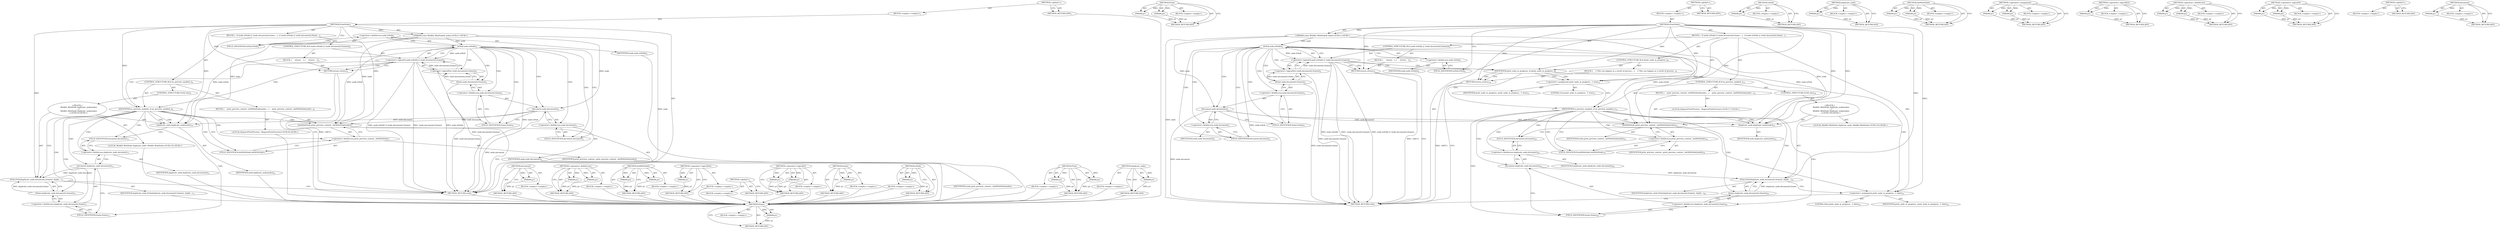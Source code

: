 digraph "document" {
vulnerable_87 [label=<(METHOD,frame)>];
vulnerable_88 [label=<(PARAM,p1)>];
vulnerable_89 [label=<(BLOCK,&lt;empty&gt;,&lt;empty&gt;)>];
vulnerable_90 [label=<(METHOD_RETURN,ANY)>];
vulnerable_6 [label=<(METHOD,&lt;global&gt;)<SUB>1</SUB>>];
vulnerable_7 [label=<(BLOCK,&lt;empty&gt;,&lt;empty&gt;)<SUB>1</SUB>>];
vulnerable_8 [label=<(METHOD,PrintNode)<SUB>1</SUB>>];
vulnerable_9 [label="<(PARAM,const WebKit::WebNode&amp; node)<SUB>1</SUB>>"];
vulnerable_10 [label=<(BLOCK,{
  if (node.isNull() || !node.document().frame...,{
  if (node.isNull() || !node.document().frame...)<SUB>1</SUB>>];
vulnerable_11 [label=<(CONTROL_STRUCTURE,IF,if (node.isNull() || !node.document().frame()))<SUB>2</SUB>>];
vulnerable_12 [label=<(&lt;operator&gt;.logicalOr,node.isNull() || !node.document().frame())<SUB>2</SUB>>];
vulnerable_13 [label=<(isNull,node.isNull())<SUB>2</SUB>>];
vulnerable_14 [label=<(&lt;operator&gt;.fieldAccess,node.isNull)<SUB>2</SUB>>];
vulnerable_15 [label=<(IDENTIFIER,node,node.isNull())<SUB>2</SUB>>];
vulnerable_16 [label=<(FIELD_IDENTIFIER,isNull,isNull)<SUB>2</SUB>>];
vulnerable_17 [label=<(&lt;operator&gt;.logicalNot,!node.document().frame())<SUB>2</SUB>>];
vulnerable_18 [label=<(frame,node.document().frame())<SUB>2</SUB>>];
vulnerable_19 [label=<(&lt;operator&gt;.fieldAccess,node.document().frame)<SUB>2</SUB>>];
vulnerable_20 [label=<(document,node.document())<SUB>2</SUB>>];
vulnerable_21 [label=<(&lt;operator&gt;.fieldAccess,node.document)<SUB>2</SUB>>];
vulnerable_22 [label=<(IDENTIFIER,node,node.document())<SUB>2</SUB>>];
vulnerable_23 [label=<(FIELD_IDENTIFIER,document,document)<SUB>2</SUB>>];
vulnerable_24 [label=<(FIELD_IDENTIFIER,frame,frame)<SUB>2</SUB>>];
vulnerable_25 [label=<(BLOCK,{
     return;
   },{
     return;
   })<SUB>2</SUB>>];
vulnerable_26 [label=<(RETURN,return;,return;)<SUB>3</SUB>>];
vulnerable_27 [label=<(CONTROL_STRUCTURE,IF,if (is_preview_enabled_))<SUB>6</SUB>>];
vulnerable_28 [label=<(IDENTIFIER,is_preview_enabled_,if (is_preview_enabled_))<SUB>6</SUB>>];
vulnerable_29 [label=<(BLOCK,{
    print_preview_context_.InitWithNode(node)...,{
    print_preview_context_.InitWithNode(node)...)<SUB>6</SUB>>];
vulnerable_30 [label=<(InitWithNode,print_preview_context_.InitWithNode(node))<SUB>7</SUB>>];
vulnerable_31 [label=<(&lt;operator&gt;.fieldAccess,print_preview_context_.InitWithNode)<SUB>7</SUB>>];
vulnerable_32 [label=<(IDENTIFIER,print_preview_context_,print_preview_context_.InitWithNode(node))<SUB>7</SUB>>];
vulnerable_33 [label=<(FIELD_IDENTIFIER,InitWithNode,InitWithNode)<SUB>7</SUB>>];
vulnerable_34 [label=<(IDENTIFIER,node,print_preview_context_.InitWithNode(node))<SUB>7</SUB>>];
vulnerable_35 [label="<(LOCAL,RequestPrintPreview : RequestPrintPreview)<SUB>8</SUB>>"];
vulnerable_36 [label=<(CONTROL_STRUCTURE,ELSE,else)<SUB>9</SUB>>];
vulnerable_37 [label="<(BLOCK,{
     WebKit::WebNode duplicate_node(node);
  ...,{
     WebKit::WebNode duplicate_node(node);
  ...)<SUB>9</SUB>>"];
vulnerable_38 [label="<(LOCAL,WebKit.WebNode duplicate_node: WebKit.WebNode)<SUB>10</SUB>>"];
vulnerable_39 [label=<(duplicate_node,duplicate_node(node))<SUB>10</SUB>>];
vulnerable_40 [label=<(IDENTIFIER,node,duplicate_node(node))<SUB>10</SUB>>];
vulnerable_41 [label=<(Print,Print(duplicate_node.document().frame(), duplic...)<SUB>11</SUB>>];
vulnerable_42 [label=<(frame,duplicate_node.document().frame())<SUB>11</SUB>>];
vulnerable_43 [label=<(&lt;operator&gt;.fieldAccess,duplicate_node.document().frame)<SUB>11</SUB>>];
vulnerable_44 [label=<(document,duplicate_node.document())<SUB>11</SUB>>];
vulnerable_45 [label=<(&lt;operator&gt;.fieldAccess,duplicate_node.document)<SUB>11</SUB>>];
vulnerable_46 [label=<(IDENTIFIER,duplicate_node,duplicate_node.document())<SUB>11</SUB>>];
vulnerable_47 [label=<(FIELD_IDENTIFIER,document,document)<SUB>11</SUB>>];
vulnerable_48 [label=<(FIELD_IDENTIFIER,frame,frame)<SUB>11</SUB>>];
vulnerable_49 [label=<(IDENTIFIER,duplicate_node,Print(duplicate_node.document().frame(), duplic...)<SUB>11</SUB>>];
vulnerable_50 [label=<(METHOD_RETURN,void)<SUB>1</SUB>>];
vulnerable_52 [label=<(METHOD_RETURN,ANY)<SUB>1</SUB>>];
vulnerable_74 [label=<(METHOD,isNull)>];
vulnerable_75 [label=<(PARAM,p1)>];
vulnerable_76 [label=<(BLOCK,&lt;empty&gt;,&lt;empty&gt;)>];
vulnerable_77 [label=<(METHOD_RETURN,ANY)>];
vulnerable_104 [label=<(METHOD,Print)>];
vulnerable_105 [label=<(PARAM,p1)>];
vulnerable_106 [label=<(PARAM,p2)>];
vulnerable_107 [label=<(BLOCK,&lt;empty&gt;,&lt;empty&gt;)>];
vulnerable_108 [label=<(METHOD_RETURN,ANY)>];
vulnerable_100 [label=<(METHOD,duplicate_node)>];
vulnerable_101 [label=<(PARAM,p1)>];
vulnerable_102 [label=<(BLOCK,&lt;empty&gt;,&lt;empty&gt;)>];
vulnerable_103 [label=<(METHOD_RETURN,ANY)>];
vulnerable_95 [label=<(METHOD,InitWithNode)>];
vulnerable_96 [label=<(PARAM,p1)>];
vulnerable_97 [label=<(PARAM,p2)>];
vulnerable_98 [label=<(BLOCK,&lt;empty&gt;,&lt;empty&gt;)>];
vulnerable_99 [label=<(METHOD_RETURN,ANY)>];
vulnerable_83 [label=<(METHOD,&lt;operator&gt;.logicalNot)>];
vulnerable_84 [label=<(PARAM,p1)>];
vulnerable_85 [label=<(BLOCK,&lt;empty&gt;,&lt;empty&gt;)>];
vulnerable_86 [label=<(METHOD_RETURN,ANY)>];
vulnerable_78 [label=<(METHOD,&lt;operator&gt;.fieldAccess)>];
vulnerable_79 [label=<(PARAM,p1)>];
vulnerable_80 [label=<(PARAM,p2)>];
vulnerable_81 [label=<(BLOCK,&lt;empty&gt;,&lt;empty&gt;)>];
vulnerable_82 [label=<(METHOD_RETURN,ANY)>];
vulnerable_69 [label=<(METHOD,&lt;operator&gt;.logicalOr)>];
vulnerable_70 [label=<(PARAM,p1)>];
vulnerable_71 [label=<(PARAM,p2)>];
vulnerable_72 [label=<(BLOCK,&lt;empty&gt;,&lt;empty&gt;)>];
vulnerable_73 [label=<(METHOD_RETURN,ANY)>];
vulnerable_63 [label=<(METHOD,&lt;global&gt;)<SUB>1</SUB>>];
vulnerable_64 [label=<(BLOCK,&lt;empty&gt;,&lt;empty&gt;)>];
vulnerable_65 [label=<(METHOD_RETURN,ANY)>];
vulnerable_91 [label=<(METHOD,document)>];
vulnerable_92 [label=<(PARAM,p1)>];
vulnerable_93 [label=<(BLOCK,&lt;empty&gt;,&lt;empty&gt;)>];
vulnerable_94 [label=<(METHOD_RETURN,ANY)>];
fixed_99 [label=<(METHOD,frame)>];
fixed_100 [label=<(PARAM,p1)>];
fixed_101 [label=<(BLOCK,&lt;empty&gt;,&lt;empty&gt;)>];
fixed_102 [label=<(METHOD_RETURN,ANY)>];
fixed_121 [label=<(METHOD,Print)>];
fixed_122 [label=<(PARAM,p1)>];
fixed_123 [label=<(PARAM,p2)>];
fixed_124 [label=<(BLOCK,&lt;empty&gt;,&lt;empty&gt;)>];
fixed_125 [label=<(METHOD_RETURN,ANY)>];
fixed_6 [label=<(METHOD,&lt;global&gt;)<SUB>1</SUB>>];
fixed_7 [label=<(BLOCK,&lt;empty&gt;,&lt;empty&gt;)<SUB>1</SUB>>];
fixed_8 [label=<(METHOD,PrintNode)<SUB>1</SUB>>];
fixed_9 [label="<(PARAM,const WebKit::WebNode&amp; node)<SUB>1</SUB>>"];
fixed_10 [label=<(BLOCK,{
  if (node.isNull() || !node.document().frame...,{
  if (node.isNull() || !node.document().frame...)<SUB>1</SUB>>];
fixed_11 [label=<(CONTROL_STRUCTURE,IF,if (node.isNull() || !node.document().frame()))<SUB>2</SUB>>];
fixed_12 [label=<(&lt;operator&gt;.logicalOr,node.isNull() || !node.document().frame())<SUB>2</SUB>>];
fixed_13 [label=<(isNull,node.isNull())<SUB>2</SUB>>];
fixed_14 [label=<(&lt;operator&gt;.fieldAccess,node.isNull)<SUB>2</SUB>>];
fixed_15 [label=<(IDENTIFIER,node,node.isNull())<SUB>2</SUB>>];
fixed_16 [label=<(FIELD_IDENTIFIER,isNull,isNull)<SUB>2</SUB>>];
fixed_17 [label=<(&lt;operator&gt;.logicalNot,!node.document().frame())<SUB>2</SUB>>];
fixed_18 [label=<(frame,node.document().frame())<SUB>2</SUB>>];
fixed_19 [label=<(&lt;operator&gt;.fieldAccess,node.document().frame)<SUB>2</SUB>>];
fixed_20 [label=<(document,node.document())<SUB>2</SUB>>];
fixed_21 [label=<(&lt;operator&gt;.fieldAccess,node.document)<SUB>2</SUB>>];
fixed_22 [label=<(IDENTIFIER,node,node.document())<SUB>2</SUB>>];
fixed_23 [label=<(FIELD_IDENTIFIER,document,document)<SUB>2</SUB>>];
fixed_24 [label=<(FIELD_IDENTIFIER,frame,frame)<SUB>2</SUB>>];
fixed_25 [label=<(BLOCK,{
     return;
   },{
     return;
   })<SUB>2</SUB>>];
fixed_26 [label=<(RETURN,return;,return;)<SUB>3</SUB>>];
fixed_27 [label=<(CONTROL_STRUCTURE,IF,if (print_node_in_progress_))<SUB>6</SUB>>];
fixed_28 [label=<(IDENTIFIER,print_node_in_progress_,if (print_node_in_progress_))<SUB>6</SUB>>];
fixed_29 [label=<(BLOCK,{
    // This can happen as a result of process...,{
    // This can happen as a result of process...)<SUB>6</SUB>>];
fixed_30 [label=<(RETURN,return;,return;)<SUB>10</SUB>>];
fixed_31 [label=<(&lt;operator&gt;.assignment,print_node_in_progress_ = true)<SUB>13</SUB>>];
fixed_32 [label=<(IDENTIFIER,print_node_in_progress_,print_node_in_progress_ = true)<SUB>13</SUB>>];
fixed_33 [label=<(LITERAL,true,print_node_in_progress_ = true)<SUB>13</SUB>>];
fixed_34 [label=<(CONTROL_STRUCTURE,IF,if (is_preview_enabled_))<SUB>15</SUB>>];
fixed_35 [label=<(IDENTIFIER,is_preview_enabled_,if (is_preview_enabled_))<SUB>15</SUB>>];
fixed_36 [label=<(BLOCK,{
    print_preview_context_.InitWithNode(node)...,{
    print_preview_context_.InitWithNode(node)...)<SUB>15</SUB>>];
fixed_37 [label=<(InitWithNode,print_preview_context_.InitWithNode(node))<SUB>16</SUB>>];
fixed_38 [label=<(&lt;operator&gt;.fieldAccess,print_preview_context_.InitWithNode)<SUB>16</SUB>>];
fixed_39 [label=<(IDENTIFIER,print_preview_context_,print_preview_context_.InitWithNode(node))<SUB>16</SUB>>];
fixed_40 [label=<(FIELD_IDENTIFIER,InitWithNode,InitWithNode)<SUB>16</SUB>>];
fixed_41 [label=<(IDENTIFIER,node,print_preview_context_.InitWithNode(node))<SUB>16</SUB>>];
fixed_42 [label="<(LOCAL,RequestPrintPreview : RequestPrintPreview)<SUB>17</SUB>>"];
fixed_43 [label=<(CONTROL_STRUCTURE,ELSE,else)<SUB>18</SUB>>];
fixed_44 [label="<(BLOCK,{
     WebKit::WebNode duplicate_node(node);
  ...,{
     WebKit::WebNode duplicate_node(node);
  ...)<SUB>18</SUB>>"];
fixed_45 [label="<(LOCAL,WebKit.WebNode duplicate_node: WebKit.WebNode)<SUB>19</SUB>>"];
fixed_46 [label=<(duplicate_node,duplicate_node(node))<SUB>19</SUB>>];
fixed_47 [label=<(IDENTIFIER,node,duplicate_node(node))<SUB>19</SUB>>];
fixed_48 [label=<(Print,Print(duplicate_node.document().frame(), duplic...)<SUB>20</SUB>>];
fixed_49 [label=<(frame,duplicate_node.document().frame())<SUB>20</SUB>>];
fixed_50 [label=<(&lt;operator&gt;.fieldAccess,duplicate_node.document().frame)<SUB>20</SUB>>];
fixed_51 [label=<(document,duplicate_node.document())<SUB>20</SUB>>];
fixed_52 [label=<(&lt;operator&gt;.fieldAccess,duplicate_node.document)<SUB>20</SUB>>];
fixed_53 [label=<(IDENTIFIER,duplicate_node,duplicate_node.document())<SUB>20</SUB>>];
fixed_54 [label=<(FIELD_IDENTIFIER,document,document)<SUB>20</SUB>>];
fixed_55 [label=<(FIELD_IDENTIFIER,frame,frame)<SUB>20</SUB>>];
fixed_56 [label=<(IDENTIFIER,duplicate_node,Print(duplicate_node.document().frame(), duplic...)<SUB>20</SUB>>];
fixed_57 [label=<(&lt;operator&gt;.assignment,print_node_in_progress_ = false)<SUB>23</SUB>>];
fixed_58 [label=<(IDENTIFIER,print_node_in_progress_,print_node_in_progress_ = false)<SUB>23</SUB>>];
fixed_59 [label=<(LITERAL,false,print_node_in_progress_ = false)<SUB>23</SUB>>];
fixed_60 [label=<(METHOD_RETURN,void)<SUB>1</SUB>>];
fixed_62 [label=<(METHOD_RETURN,ANY)<SUB>1</SUB>>];
fixed_86 [label=<(METHOD,isNull)>];
fixed_87 [label=<(PARAM,p1)>];
fixed_88 [label=<(BLOCK,&lt;empty&gt;,&lt;empty&gt;)>];
fixed_89 [label=<(METHOD_RETURN,ANY)>];
fixed_117 [label=<(METHOD,duplicate_node)>];
fixed_118 [label=<(PARAM,p1)>];
fixed_119 [label=<(BLOCK,&lt;empty&gt;,&lt;empty&gt;)>];
fixed_120 [label=<(METHOD_RETURN,ANY)>];
fixed_112 [label=<(METHOD,InitWithNode)>];
fixed_113 [label=<(PARAM,p1)>];
fixed_114 [label=<(PARAM,p2)>];
fixed_115 [label=<(BLOCK,&lt;empty&gt;,&lt;empty&gt;)>];
fixed_116 [label=<(METHOD_RETURN,ANY)>];
fixed_107 [label=<(METHOD,&lt;operator&gt;.assignment)>];
fixed_108 [label=<(PARAM,p1)>];
fixed_109 [label=<(PARAM,p2)>];
fixed_110 [label=<(BLOCK,&lt;empty&gt;,&lt;empty&gt;)>];
fixed_111 [label=<(METHOD_RETURN,ANY)>];
fixed_95 [label=<(METHOD,&lt;operator&gt;.logicalNot)>];
fixed_96 [label=<(PARAM,p1)>];
fixed_97 [label=<(BLOCK,&lt;empty&gt;,&lt;empty&gt;)>];
fixed_98 [label=<(METHOD_RETURN,ANY)>];
fixed_90 [label=<(METHOD,&lt;operator&gt;.fieldAccess)>];
fixed_91 [label=<(PARAM,p1)>];
fixed_92 [label=<(PARAM,p2)>];
fixed_93 [label=<(BLOCK,&lt;empty&gt;,&lt;empty&gt;)>];
fixed_94 [label=<(METHOD_RETURN,ANY)>];
fixed_81 [label=<(METHOD,&lt;operator&gt;.logicalOr)>];
fixed_82 [label=<(PARAM,p1)>];
fixed_83 [label=<(PARAM,p2)>];
fixed_84 [label=<(BLOCK,&lt;empty&gt;,&lt;empty&gt;)>];
fixed_85 [label=<(METHOD_RETURN,ANY)>];
fixed_75 [label=<(METHOD,&lt;global&gt;)<SUB>1</SUB>>];
fixed_76 [label=<(BLOCK,&lt;empty&gt;,&lt;empty&gt;)>];
fixed_77 [label=<(METHOD_RETURN,ANY)>];
fixed_103 [label=<(METHOD,document)>];
fixed_104 [label=<(PARAM,p1)>];
fixed_105 [label=<(BLOCK,&lt;empty&gt;,&lt;empty&gt;)>];
fixed_106 [label=<(METHOD_RETURN,ANY)>];
vulnerable_87 -> vulnerable_88  [key=0, label="AST: "];
vulnerable_87 -> vulnerable_88  [key=1, label="DDG: "];
vulnerable_87 -> vulnerable_89  [key=0, label="AST: "];
vulnerable_87 -> vulnerable_90  [key=0, label="AST: "];
vulnerable_87 -> vulnerable_90  [key=1, label="CFG: "];
vulnerable_88 -> vulnerable_90  [key=0, label="DDG: p1"];
vulnerable_89 -> fixed_99  [key=0];
vulnerable_90 -> fixed_99  [key=0];
vulnerable_6 -> vulnerable_7  [key=0, label="AST: "];
vulnerable_6 -> vulnerable_52  [key=0, label="AST: "];
vulnerable_6 -> vulnerable_52  [key=1, label="CFG: "];
vulnerable_7 -> vulnerable_8  [key=0, label="AST: "];
vulnerable_8 -> vulnerable_9  [key=0, label="AST: "];
vulnerable_8 -> vulnerable_9  [key=1, label="DDG: "];
vulnerable_8 -> vulnerable_10  [key=0, label="AST: "];
vulnerable_8 -> vulnerable_50  [key=0, label="AST: "];
vulnerable_8 -> vulnerable_16  [key=0, label="CFG: "];
vulnerable_8 -> vulnerable_28  [key=0, label="DDG: "];
vulnerable_8 -> vulnerable_26  [key=0, label="DDG: "];
vulnerable_8 -> vulnerable_30  [key=0, label="DDG: "];
vulnerable_8 -> vulnerable_39  [key=0, label="DDG: "];
vulnerable_8 -> vulnerable_41  [key=0, label="DDG: "];
vulnerable_9 -> vulnerable_50  [key=0, label="DDG: node"];
vulnerable_9 -> vulnerable_13  [key=0, label="DDG: node"];
vulnerable_9 -> vulnerable_30  [key=0, label="DDG: node"];
vulnerable_9 -> vulnerable_39  [key=0, label="DDG: node"];
vulnerable_9 -> vulnerable_20  [key=0, label="DDG: node"];
vulnerable_10 -> vulnerable_11  [key=0, label="AST: "];
vulnerable_10 -> vulnerable_27  [key=0, label="AST: "];
vulnerable_11 -> vulnerable_12  [key=0, label="AST: "];
vulnerable_11 -> vulnerable_25  [key=0, label="AST: "];
vulnerable_12 -> vulnerable_13  [key=0, label="AST: "];
vulnerable_12 -> vulnerable_17  [key=0, label="AST: "];
vulnerable_12 -> vulnerable_26  [key=0, label="CFG: "];
vulnerable_12 -> vulnerable_26  [key=1, label="CDG: "];
vulnerable_12 -> vulnerable_28  [key=0, label="CFG: "];
vulnerable_12 -> vulnerable_28  [key=1, label="CDG: "];
vulnerable_12 -> vulnerable_50  [key=0, label="DDG: node.isNull()"];
vulnerable_12 -> vulnerable_50  [key=1, label="DDG: !node.document().frame()"];
vulnerable_12 -> vulnerable_50  [key=2, label="DDG: node.isNull() || !node.document().frame()"];
vulnerable_13 -> vulnerable_14  [key=0, label="AST: "];
vulnerable_13 -> vulnerable_12  [key=0, label="CFG: "];
vulnerable_13 -> vulnerable_12  [key=1, label="DDG: node.isNull"];
vulnerable_13 -> vulnerable_23  [key=0, label="CFG: "];
vulnerable_13 -> vulnerable_23  [key=1, label="CDG: "];
vulnerable_13 -> vulnerable_50  [key=0, label="DDG: node.isNull"];
vulnerable_13 -> vulnerable_30  [key=0, label="DDG: node.isNull"];
vulnerable_13 -> vulnerable_39  [key=0, label="DDG: node.isNull"];
vulnerable_13 -> vulnerable_24  [key=0, label="CDG: "];
vulnerable_13 -> vulnerable_17  [key=0, label="CDG: "];
vulnerable_13 -> vulnerable_21  [key=0, label="CDG: "];
vulnerable_13 -> vulnerable_19  [key=0, label="CDG: "];
vulnerable_13 -> vulnerable_20  [key=0, label="CDG: "];
vulnerable_13 -> vulnerable_18  [key=0, label="CDG: "];
vulnerable_14 -> vulnerable_15  [key=0, label="AST: "];
vulnerable_14 -> vulnerable_16  [key=0, label="AST: "];
vulnerable_14 -> vulnerable_13  [key=0, label="CFG: "];
vulnerable_15 -> fixed_99  [key=0];
vulnerable_16 -> vulnerable_14  [key=0, label="CFG: "];
vulnerable_17 -> vulnerable_18  [key=0, label="AST: "];
vulnerable_17 -> vulnerable_12  [key=0, label="CFG: "];
vulnerable_17 -> vulnerable_12  [key=1, label="DDG: node.document().frame()"];
vulnerable_17 -> vulnerable_50  [key=0, label="DDG: node.document().frame()"];
vulnerable_18 -> vulnerable_19  [key=0, label="AST: "];
vulnerable_18 -> vulnerable_17  [key=0, label="CFG: "];
vulnerable_18 -> vulnerable_17  [key=1, label="DDG: node.document().frame"];
vulnerable_18 -> vulnerable_50  [key=0, label="DDG: node.document().frame"];
vulnerable_19 -> vulnerable_20  [key=0, label="AST: "];
vulnerable_19 -> vulnerable_24  [key=0, label="AST: "];
vulnerable_19 -> vulnerable_18  [key=0, label="CFG: "];
vulnerable_20 -> vulnerable_21  [key=0, label="AST: "];
vulnerable_20 -> vulnerable_24  [key=0, label="CFG: "];
vulnerable_20 -> vulnerable_50  [key=0, label="DDG: node.document"];
vulnerable_20 -> vulnerable_30  [key=0, label="DDG: node.document"];
vulnerable_20 -> vulnerable_39  [key=0, label="DDG: node.document"];
vulnerable_21 -> vulnerable_22  [key=0, label="AST: "];
vulnerable_21 -> vulnerable_23  [key=0, label="AST: "];
vulnerable_21 -> vulnerable_20  [key=0, label="CFG: "];
vulnerable_22 -> fixed_99  [key=0];
vulnerable_23 -> vulnerable_21  [key=0, label="CFG: "];
vulnerable_24 -> vulnerable_19  [key=0, label="CFG: "];
vulnerable_25 -> vulnerable_26  [key=0, label="AST: "];
vulnerable_26 -> vulnerable_50  [key=0, label="CFG: "];
vulnerable_26 -> vulnerable_50  [key=1, label="DDG: &lt;RET&gt;"];
vulnerable_27 -> vulnerable_28  [key=0, label="AST: "];
vulnerable_27 -> vulnerable_29  [key=0, label="AST: "];
vulnerable_27 -> vulnerable_36  [key=0, label="AST: "];
vulnerable_28 -> vulnerable_33  [key=0, label="CFG: "];
vulnerable_28 -> vulnerable_33  [key=1, label="CDG: "];
vulnerable_28 -> vulnerable_39  [key=0, label="CFG: "];
vulnerable_28 -> vulnerable_39  [key=1, label="CDG: "];
vulnerable_28 -> vulnerable_47  [key=0, label="CDG: "];
vulnerable_28 -> vulnerable_30  [key=0, label="CDG: "];
vulnerable_28 -> vulnerable_48  [key=0, label="CDG: "];
vulnerable_28 -> vulnerable_42  [key=0, label="CDG: "];
vulnerable_28 -> vulnerable_41  [key=0, label="CDG: "];
vulnerable_28 -> vulnerable_45  [key=0, label="CDG: "];
vulnerable_28 -> vulnerable_44  [key=0, label="CDG: "];
vulnerable_28 -> vulnerable_31  [key=0, label="CDG: "];
vulnerable_28 -> vulnerable_43  [key=0, label="CDG: "];
vulnerable_29 -> vulnerable_30  [key=0, label="AST: "];
vulnerable_29 -> vulnerable_35  [key=0, label="AST: "];
vulnerable_30 -> vulnerable_31  [key=0, label="AST: "];
vulnerable_30 -> vulnerable_34  [key=0, label="AST: "];
vulnerable_30 -> vulnerable_50  [key=0, label="CFG: "];
vulnerable_31 -> vulnerable_32  [key=0, label="AST: "];
vulnerable_31 -> vulnerable_33  [key=0, label="AST: "];
vulnerable_31 -> vulnerable_30  [key=0, label="CFG: "];
vulnerable_32 -> fixed_99  [key=0];
vulnerable_33 -> vulnerable_31  [key=0, label="CFG: "];
vulnerable_34 -> fixed_99  [key=0];
vulnerable_35 -> fixed_99  [key=0];
vulnerable_36 -> vulnerable_37  [key=0, label="AST: "];
vulnerable_37 -> vulnerable_38  [key=0, label="AST: "];
vulnerable_37 -> vulnerable_39  [key=0, label="AST: "];
vulnerable_37 -> vulnerable_41  [key=0, label="AST: "];
vulnerable_38 -> fixed_99  [key=0];
vulnerable_39 -> vulnerable_40  [key=0, label="AST: "];
vulnerable_39 -> vulnerable_47  [key=0, label="CFG: "];
vulnerable_40 -> fixed_99  [key=0];
vulnerable_41 -> vulnerable_42  [key=0, label="AST: "];
vulnerable_41 -> vulnerable_49  [key=0, label="AST: "];
vulnerable_41 -> vulnerable_50  [key=0, label="CFG: "];
vulnerable_42 -> vulnerable_43  [key=0, label="AST: "];
vulnerable_42 -> vulnerable_41  [key=0, label="CFG: "];
vulnerable_42 -> vulnerable_41  [key=1, label="DDG: duplicate_node.document().frame"];
vulnerable_43 -> vulnerable_44  [key=0, label="AST: "];
vulnerable_43 -> vulnerable_48  [key=0, label="AST: "];
vulnerable_43 -> vulnerable_42  [key=0, label="CFG: "];
vulnerable_44 -> vulnerable_45  [key=0, label="AST: "];
vulnerable_44 -> vulnerable_48  [key=0, label="CFG: "];
vulnerable_44 -> vulnerable_41  [key=0, label="DDG: duplicate_node.document"];
vulnerable_45 -> vulnerable_46  [key=0, label="AST: "];
vulnerable_45 -> vulnerable_47  [key=0, label="AST: "];
vulnerable_45 -> vulnerable_44  [key=0, label="CFG: "];
vulnerable_46 -> fixed_99  [key=0];
vulnerable_47 -> vulnerable_45  [key=0, label="CFG: "];
vulnerable_48 -> vulnerable_43  [key=0, label="CFG: "];
vulnerable_49 -> fixed_99  [key=0];
vulnerable_50 -> fixed_99  [key=0];
vulnerable_52 -> fixed_99  [key=0];
vulnerable_74 -> vulnerable_75  [key=0, label="AST: "];
vulnerable_74 -> vulnerable_75  [key=1, label="DDG: "];
vulnerable_74 -> vulnerable_76  [key=0, label="AST: "];
vulnerable_74 -> vulnerable_77  [key=0, label="AST: "];
vulnerable_74 -> vulnerable_77  [key=1, label="CFG: "];
vulnerable_75 -> vulnerable_77  [key=0, label="DDG: p1"];
vulnerable_76 -> fixed_99  [key=0];
vulnerable_77 -> fixed_99  [key=0];
vulnerable_104 -> vulnerable_105  [key=0, label="AST: "];
vulnerable_104 -> vulnerable_105  [key=1, label="DDG: "];
vulnerable_104 -> vulnerable_107  [key=0, label="AST: "];
vulnerable_104 -> vulnerable_106  [key=0, label="AST: "];
vulnerable_104 -> vulnerable_106  [key=1, label="DDG: "];
vulnerable_104 -> vulnerable_108  [key=0, label="AST: "];
vulnerable_104 -> vulnerable_108  [key=1, label="CFG: "];
vulnerable_105 -> vulnerable_108  [key=0, label="DDG: p1"];
vulnerable_106 -> vulnerable_108  [key=0, label="DDG: p2"];
vulnerable_107 -> fixed_99  [key=0];
vulnerable_108 -> fixed_99  [key=0];
vulnerable_100 -> vulnerable_101  [key=0, label="AST: "];
vulnerable_100 -> vulnerable_101  [key=1, label="DDG: "];
vulnerable_100 -> vulnerable_102  [key=0, label="AST: "];
vulnerable_100 -> vulnerable_103  [key=0, label="AST: "];
vulnerable_100 -> vulnerable_103  [key=1, label="CFG: "];
vulnerable_101 -> vulnerable_103  [key=0, label="DDG: p1"];
vulnerable_102 -> fixed_99  [key=0];
vulnerable_103 -> fixed_99  [key=0];
vulnerable_95 -> vulnerable_96  [key=0, label="AST: "];
vulnerable_95 -> vulnerable_96  [key=1, label="DDG: "];
vulnerable_95 -> vulnerable_98  [key=0, label="AST: "];
vulnerable_95 -> vulnerable_97  [key=0, label="AST: "];
vulnerable_95 -> vulnerable_97  [key=1, label="DDG: "];
vulnerable_95 -> vulnerable_99  [key=0, label="AST: "];
vulnerable_95 -> vulnerable_99  [key=1, label="CFG: "];
vulnerable_96 -> vulnerable_99  [key=0, label="DDG: p1"];
vulnerable_97 -> vulnerable_99  [key=0, label="DDG: p2"];
vulnerable_98 -> fixed_99  [key=0];
vulnerable_99 -> fixed_99  [key=0];
vulnerable_83 -> vulnerable_84  [key=0, label="AST: "];
vulnerable_83 -> vulnerable_84  [key=1, label="DDG: "];
vulnerable_83 -> vulnerable_85  [key=0, label="AST: "];
vulnerable_83 -> vulnerable_86  [key=0, label="AST: "];
vulnerable_83 -> vulnerable_86  [key=1, label="CFG: "];
vulnerable_84 -> vulnerable_86  [key=0, label="DDG: p1"];
vulnerable_85 -> fixed_99  [key=0];
vulnerable_86 -> fixed_99  [key=0];
vulnerable_78 -> vulnerable_79  [key=0, label="AST: "];
vulnerable_78 -> vulnerable_79  [key=1, label="DDG: "];
vulnerable_78 -> vulnerable_81  [key=0, label="AST: "];
vulnerable_78 -> vulnerable_80  [key=0, label="AST: "];
vulnerable_78 -> vulnerable_80  [key=1, label="DDG: "];
vulnerable_78 -> vulnerable_82  [key=0, label="AST: "];
vulnerable_78 -> vulnerable_82  [key=1, label="CFG: "];
vulnerable_79 -> vulnerable_82  [key=0, label="DDG: p1"];
vulnerable_80 -> vulnerable_82  [key=0, label="DDG: p2"];
vulnerable_81 -> fixed_99  [key=0];
vulnerable_82 -> fixed_99  [key=0];
vulnerable_69 -> vulnerable_70  [key=0, label="AST: "];
vulnerable_69 -> vulnerable_70  [key=1, label="DDG: "];
vulnerable_69 -> vulnerable_72  [key=0, label="AST: "];
vulnerable_69 -> vulnerable_71  [key=0, label="AST: "];
vulnerable_69 -> vulnerable_71  [key=1, label="DDG: "];
vulnerable_69 -> vulnerable_73  [key=0, label="AST: "];
vulnerable_69 -> vulnerable_73  [key=1, label="CFG: "];
vulnerable_70 -> vulnerable_73  [key=0, label="DDG: p1"];
vulnerable_71 -> vulnerable_73  [key=0, label="DDG: p2"];
vulnerable_72 -> fixed_99  [key=0];
vulnerable_73 -> fixed_99  [key=0];
vulnerable_63 -> vulnerable_64  [key=0, label="AST: "];
vulnerable_63 -> vulnerable_65  [key=0, label="AST: "];
vulnerable_63 -> vulnerable_65  [key=1, label="CFG: "];
vulnerable_64 -> fixed_99  [key=0];
vulnerable_65 -> fixed_99  [key=0];
vulnerable_91 -> vulnerable_92  [key=0, label="AST: "];
vulnerable_91 -> vulnerable_92  [key=1, label="DDG: "];
vulnerable_91 -> vulnerable_93  [key=0, label="AST: "];
vulnerable_91 -> vulnerable_94  [key=0, label="AST: "];
vulnerable_91 -> vulnerable_94  [key=1, label="CFG: "];
vulnerable_92 -> vulnerable_94  [key=0, label="DDG: p1"];
vulnerable_93 -> fixed_99  [key=0];
vulnerable_94 -> fixed_99  [key=0];
fixed_99 -> fixed_100  [key=0, label="AST: "];
fixed_99 -> fixed_100  [key=1, label="DDG: "];
fixed_99 -> fixed_101  [key=0, label="AST: "];
fixed_99 -> fixed_102  [key=0, label="AST: "];
fixed_99 -> fixed_102  [key=1, label="CFG: "];
fixed_100 -> fixed_102  [key=0, label="DDG: p1"];
fixed_121 -> fixed_122  [key=0, label="AST: "];
fixed_121 -> fixed_122  [key=1, label="DDG: "];
fixed_121 -> fixed_124  [key=0, label="AST: "];
fixed_121 -> fixed_123  [key=0, label="AST: "];
fixed_121 -> fixed_123  [key=1, label="DDG: "];
fixed_121 -> fixed_125  [key=0, label="AST: "];
fixed_121 -> fixed_125  [key=1, label="CFG: "];
fixed_122 -> fixed_125  [key=0, label="DDG: p1"];
fixed_123 -> fixed_125  [key=0, label="DDG: p2"];
fixed_6 -> fixed_7  [key=0, label="AST: "];
fixed_6 -> fixed_62  [key=0, label="AST: "];
fixed_6 -> fixed_62  [key=1, label="CFG: "];
fixed_7 -> fixed_8  [key=0, label="AST: "];
fixed_8 -> fixed_9  [key=0, label="AST: "];
fixed_8 -> fixed_9  [key=1, label="DDG: "];
fixed_8 -> fixed_10  [key=0, label="AST: "];
fixed_8 -> fixed_60  [key=0, label="AST: "];
fixed_8 -> fixed_16  [key=0, label="CFG: "];
fixed_8 -> fixed_31  [key=0, label="DDG: "];
fixed_8 -> fixed_57  [key=0, label="DDG: "];
fixed_8 -> fixed_28  [key=0, label="DDG: "];
fixed_8 -> fixed_35  [key=0, label="DDG: "];
fixed_8 -> fixed_26  [key=0, label="DDG: "];
fixed_8 -> fixed_30  [key=0, label="DDG: "];
fixed_8 -> fixed_37  [key=0, label="DDG: "];
fixed_8 -> fixed_46  [key=0, label="DDG: "];
fixed_8 -> fixed_48  [key=0, label="DDG: "];
fixed_9 -> fixed_60  [key=0, label="DDG: node"];
fixed_9 -> fixed_13  [key=0, label="DDG: node"];
fixed_9 -> fixed_37  [key=0, label="DDG: node"];
fixed_9 -> fixed_46  [key=0, label="DDG: node"];
fixed_9 -> fixed_20  [key=0, label="DDG: node"];
fixed_10 -> fixed_11  [key=0, label="AST: "];
fixed_10 -> fixed_27  [key=0, label="AST: "];
fixed_10 -> fixed_31  [key=0, label="AST: "];
fixed_10 -> fixed_34  [key=0, label="AST: "];
fixed_10 -> fixed_57  [key=0, label="AST: "];
fixed_11 -> fixed_12  [key=0, label="AST: "];
fixed_11 -> fixed_25  [key=0, label="AST: "];
fixed_12 -> fixed_13  [key=0, label="AST: "];
fixed_12 -> fixed_17  [key=0, label="AST: "];
fixed_12 -> fixed_26  [key=0, label="CFG: "];
fixed_12 -> fixed_26  [key=1, label="CDG: "];
fixed_12 -> fixed_28  [key=0, label="CFG: "];
fixed_12 -> fixed_28  [key=1, label="CDG: "];
fixed_12 -> fixed_60  [key=0, label="DDG: node.isNull()"];
fixed_12 -> fixed_60  [key=1, label="DDG: !node.document().frame()"];
fixed_12 -> fixed_60  [key=2, label="DDG: node.isNull() || !node.document().frame()"];
fixed_13 -> fixed_14  [key=0, label="AST: "];
fixed_13 -> fixed_12  [key=0, label="CFG: "];
fixed_13 -> fixed_12  [key=1, label="DDG: node.isNull"];
fixed_13 -> fixed_23  [key=0, label="CFG: "];
fixed_13 -> fixed_23  [key=1, label="CDG: "];
fixed_13 -> fixed_60  [key=0, label="DDG: node.isNull"];
fixed_13 -> fixed_37  [key=0, label="DDG: node.isNull"];
fixed_13 -> fixed_46  [key=0, label="DDG: node.isNull"];
fixed_13 -> fixed_24  [key=0, label="CDG: "];
fixed_13 -> fixed_17  [key=0, label="CDG: "];
fixed_13 -> fixed_21  [key=0, label="CDG: "];
fixed_13 -> fixed_19  [key=0, label="CDG: "];
fixed_13 -> fixed_20  [key=0, label="CDG: "];
fixed_13 -> fixed_18  [key=0, label="CDG: "];
fixed_14 -> fixed_15  [key=0, label="AST: "];
fixed_14 -> fixed_16  [key=0, label="AST: "];
fixed_14 -> fixed_13  [key=0, label="CFG: "];
fixed_16 -> fixed_14  [key=0, label="CFG: "];
fixed_17 -> fixed_18  [key=0, label="AST: "];
fixed_17 -> fixed_12  [key=0, label="CFG: "];
fixed_17 -> fixed_12  [key=1, label="DDG: node.document().frame()"];
fixed_17 -> fixed_60  [key=0, label="DDG: node.document().frame()"];
fixed_18 -> fixed_19  [key=0, label="AST: "];
fixed_18 -> fixed_17  [key=0, label="CFG: "];
fixed_18 -> fixed_17  [key=1, label="DDG: node.document().frame"];
fixed_18 -> fixed_60  [key=0, label="DDG: node.document().frame"];
fixed_19 -> fixed_20  [key=0, label="AST: "];
fixed_19 -> fixed_24  [key=0, label="AST: "];
fixed_19 -> fixed_18  [key=0, label="CFG: "];
fixed_20 -> fixed_21  [key=0, label="AST: "];
fixed_20 -> fixed_24  [key=0, label="CFG: "];
fixed_20 -> fixed_60  [key=0, label="DDG: node.document"];
fixed_20 -> fixed_37  [key=0, label="DDG: node.document"];
fixed_20 -> fixed_46  [key=0, label="DDG: node.document"];
fixed_21 -> fixed_22  [key=0, label="AST: "];
fixed_21 -> fixed_23  [key=0, label="AST: "];
fixed_21 -> fixed_20  [key=0, label="CFG: "];
fixed_23 -> fixed_21  [key=0, label="CFG: "];
fixed_24 -> fixed_19  [key=0, label="CFG: "];
fixed_25 -> fixed_26  [key=0, label="AST: "];
fixed_26 -> fixed_60  [key=0, label="CFG: "];
fixed_26 -> fixed_60  [key=1, label="DDG: &lt;RET&gt;"];
fixed_27 -> fixed_28  [key=0, label="AST: "];
fixed_27 -> fixed_29  [key=0, label="AST: "];
fixed_28 -> fixed_30  [key=0, label="CFG: "];
fixed_28 -> fixed_30  [key=1, label="CDG: "];
fixed_28 -> fixed_31  [key=0, label="CFG: "];
fixed_28 -> fixed_31  [key=1, label="CDG: "];
fixed_28 -> fixed_57  [key=0, label="CDG: "];
fixed_28 -> fixed_35  [key=0, label="CDG: "];
fixed_29 -> fixed_30  [key=0, label="AST: "];
fixed_30 -> fixed_60  [key=0, label="CFG: "];
fixed_30 -> fixed_60  [key=1, label="DDG: &lt;RET&gt;"];
fixed_31 -> fixed_32  [key=0, label="AST: "];
fixed_31 -> fixed_33  [key=0, label="AST: "];
fixed_31 -> fixed_35  [key=0, label="CFG: "];
fixed_34 -> fixed_35  [key=0, label="AST: "];
fixed_34 -> fixed_36  [key=0, label="AST: "];
fixed_34 -> fixed_43  [key=0, label="AST: "];
fixed_35 -> fixed_40  [key=0, label="CFG: "];
fixed_35 -> fixed_40  [key=1, label="CDG: "];
fixed_35 -> fixed_46  [key=0, label="CFG: "];
fixed_35 -> fixed_46  [key=1, label="CDG: "];
fixed_35 -> fixed_48  [key=0, label="CDG: "];
fixed_35 -> fixed_49  [key=0, label="CDG: "];
fixed_35 -> fixed_51  [key=0, label="CDG: "];
fixed_35 -> fixed_52  [key=0, label="CDG: "];
fixed_35 -> fixed_37  [key=0, label="CDG: "];
fixed_35 -> fixed_38  [key=0, label="CDG: "];
fixed_35 -> fixed_50  [key=0, label="CDG: "];
fixed_35 -> fixed_55  [key=0, label="CDG: "];
fixed_35 -> fixed_54  [key=0, label="CDG: "];
fixed_36 -> fixed_37  [key=0, label="AST: "];
fixed_36 -> fixed_42  [key=0, label="AST: "];
fixed_37 -> fixed_38  [key=0, label="AST: "];
fixed_37 -> fixed_41  [key=0, label="AST: "];
fixed_37 -> fixed_57  [key=0, label="CFG: "];
fixed_38 -> fixed_39  [key=0, label="AST: "];
fixed_38 -> fixed_40  [key=0, label="AST: "];
fixed_38 -> fixed_37  [key=0, label="CFG: "];
fixed_40 -> fixed_38  [key=0, label="CFG: "];
fixed_43 -> fixed_44  [key=0, label="AST: "];
fixed_44 -> fixed_45  [key=0, label="AST: "];
fixed_44 -> fixed_46  [key=0, label="AST: "];
fixed_44 -> fixed_48  [key=0, label="AST: "];
fixed_46 -> fixed_47  [key=0, label="AST: "];
fixed_46 -> fixed_54  [key=0, label="CFG: "];
fixed_48 -> fixed_49  [key=0, label="AST: "];
fixed_48 -> fixed_56  [key=0, label="AST: "];
fixed_48 -> fixed_57  [key=0, label="CFG: "];
fixed_49 -> fixed_50  [key=0, label="AST: "];
fixed_49 -> fixed_48  [key=0, label="CFG: "];
fixed_49 -> fixed_48  [key=1, label="DDG: duplicate_node.document().frame"];
fixed_50 -> fixed_51  [key=0, label="AST: "];
fixed_50 -> fixed_55  [key=0, label="AST: "];
fixed_50 -> fixed_49  [key=0, label="CFG: "];
fixed_51 -> fixed_52  [key=0, label="AST: "];
fixed_51 -> fixed_55  [key=0, label="CFG: "];
fixed_51 -> fixed_48  [key=0, label="DDG: duplicate_node.document"];
fixed_52 -> fixed_53  [key=0, label="AST: "];
fixed_52 -> fixed_54  [key=0, label="AST: "];
fixed_52 -> fixed_51  [key=0, label="CFG: "];
fixed_54 -> fixed_52  [key=0, label="CFG: "];
fixed_55 -> fixed_50  [key=0, label="CFG: "];
fixed_57 -> fixed_58  [key=0, label="AST: "];
fixed_57 -> fixed_59  [key=0, label="AST: "];
fixed_57 -> fixed_60  [key=0, label="CFG: "];
fixed_86 -> fixed_87  [key=0, label="AST: "];
fixed_86 -> fixed_87  [key=1, label="DDG: "];
fixed_86 -> fixed_88  [key=0, label="AST: "];
fixed_86 -> fixed_89  [key=0, label="AST: "];
fixed_86 -> fixed_89  [key=1, label="CFG: "];
fixed_87 -> fixed_89  [key=0, label="DDG: p1"];
fixed_117 -> fixed_118  [key=0, label="AST: "];
fixed_117 -> fixed_118  [key=1, label="DDG: "];
fixed_117 -> fixed_119  [key=0, label="AST: "];
fixed_117 -> fixed_120  [key=0, label="AST: "];
fixed_117 -> fixed_120  [key=1, label="CFG: "];
fixed_118 -> fixed_120  [key=0, label="DDG: p1"];
fixed_112 -> fixed_113  [key=0, label="AST: "];
fixed_112 -> fixed_113  [key=1, label="DDG: "];
fixed_112 -> fixed_115  [key=0, label="AST: "];
fixed_112 -> fixed_114  [key=0, label="AST: "];
fixed_112 -> fixed_114  [key=1, label="DDG: "];
fixed_112 -> fixed_116  [key=0, label="AST: "];
fixed_112 -> fixed_116  [key=1, label="CFG: "];
fixed_113 -> fixed_116  [key=0, label="DDG: p1"];
fixed_114 -> fixed_116  [key=0, label="DDG: p2"];
fixed_107 -> fixed_108  [key=0, label="AST: "];
fixed_107 -> fixed_108  [key=1, label="DDG: "];
fixed_107 -> fixed_110  [key=0, label="AST: "];
fixed_107 -> fixed_109  [key=0, label="AST: "];
fixed_107 -> fixed_109  [key=1, label="DDG: "];
fixed_107 -> fixed_111  [key=0, label="AST: "];
fixed_107 -> fixed_111  [key=1, label="CFG: "];
fixed_108 -> fixed_111  [key=0, label="DDG: p1"];
fixed_109 -> fixed_111  [key=0, label="DDG: p2"];
fixed_95 -> fixed_96  [key=0, label="AST: "];
fixed_95 -> fixed_96  [key=1, label="DDG: "];
fixed_95 -> fixed_97  [key=0, label="AST: "];
fixed_95 -> fixed_98  [key=0, label="AST: "];
fixed_95 -> fixed_98  [key=1, label="CFG: "];
fixed_96 -> fixed_98  [key=0, label="DDG: p1"];
fixed_90 -> fixed_91  [key=0, label="AST: "];
fixed_90 -> fixed_91  [key=1, label="DDG: "];
fixed_90 -> fixed_93  [key=0, label="AST: "];
fixed_90 -> fixed_92  [key=0, label="AST: "];
fixed_90 -> fixed_92  [key=1, label="DDG: "];
fixed_90 -> fixed_94  [key=0, label="AST: "];
fixed_90 -> fixed_94  [key=1, label="CFG: "];
fixed_91 -> fixed_94  [key=0, label="DDG: p1"];
fixed_92 -> fixed_94  [key=0, label="DDG: p2"];
fixed_81 -> fixed_82  [key=0, label="AST: "];
fixed_81 -> fixed_82  [key=1, label="DDG: "];
fixed_81 -> fixed_84  [key=0, label="AST: "];
fixed_81 -> fixed_83  [key=0, label="AST: "];
fixed_81 -> fixed_83  [key=1, label="DDG: "];
fixed_81 -> fixed_85  [key=0, label="AST: "];
fixed_81 -> fixed_85  [key=1, label="CFG: "];
fixed_82 -> fixed_85  [key=0, label="DDG: p1"];
fixed_83 -> fixed_85  [key=0, label="DDG: p2"];
fixed_75 -> fixed_76  [key=0, label="AST: "];
fixed_75 -> fixed_77  [key=0, label="AST: "];
fixed_75 -> fixed_77  [key=1, label="CFG: "];
fixed_103 -> fixed_104  [key=0, label="AST: "];
fixed_103 -> fixed_104  [key=1, label="DDG: "];
fixed_103 -> fixed_105  [key=0, label="AST: "];
fixed_103 -> fixed_106  [key=0, label="AST: "];
fixed_103 -> fixed_106  [key=1, label="CFG: "];
fixed_104 -> fixed_106  [key=0, label="DDG: p1"];
}
